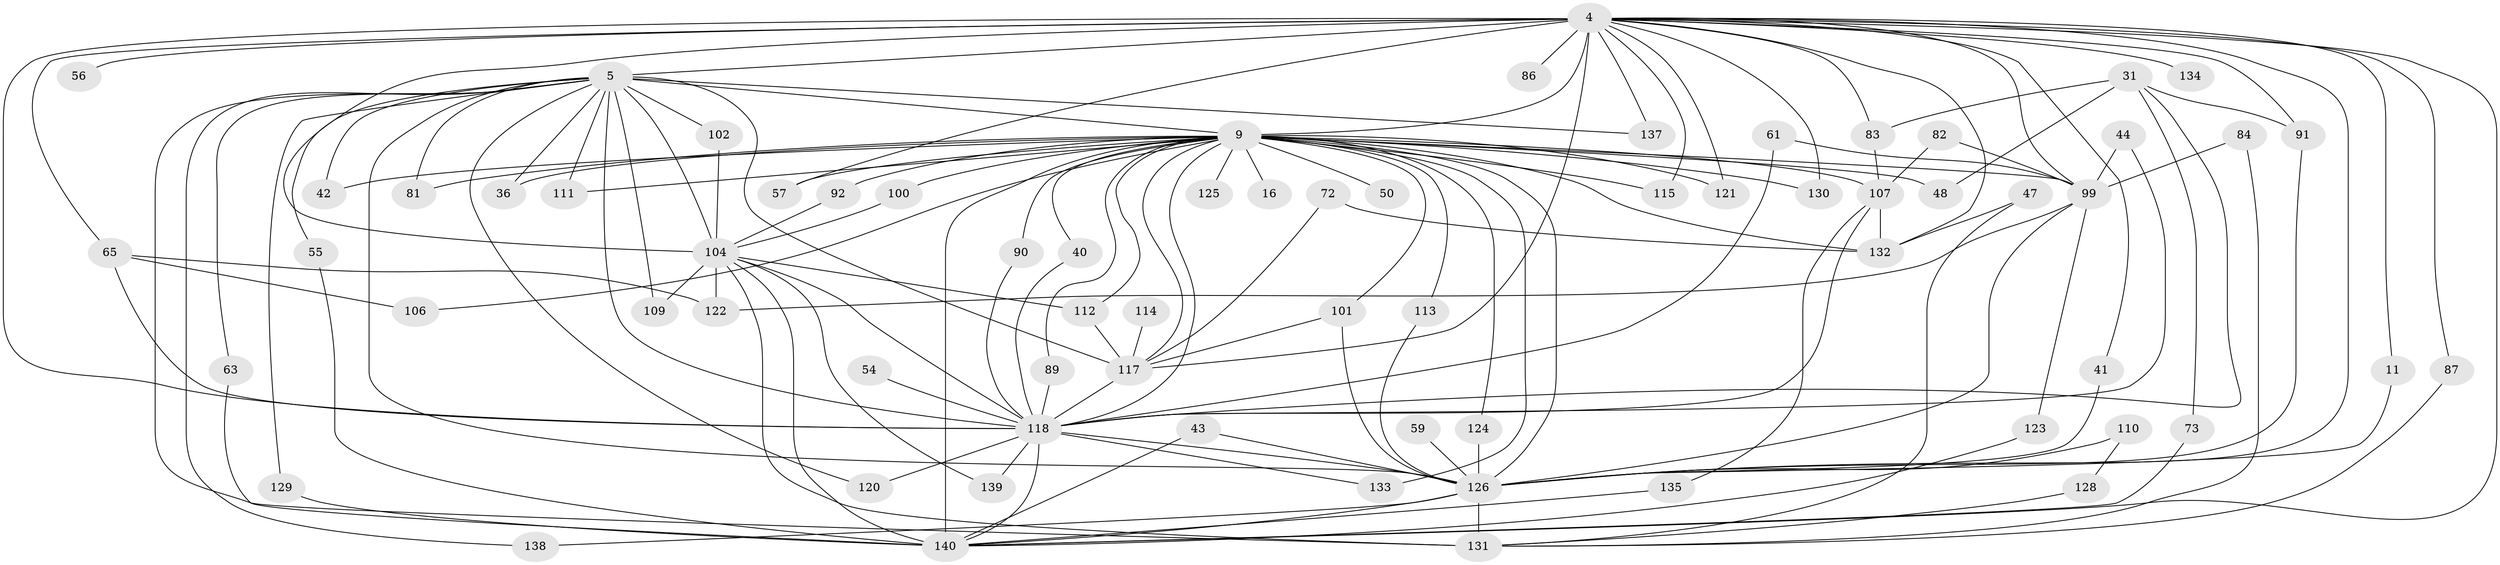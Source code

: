// original degree distribution, {25: 0.014285714285714285, 18: 0.007142857142857143, 22: 0.007142857142857143, 27: 0.007142857142857143, 17: 0.007142857142857143, 42: 0.007142857142857143, 20: 0.007142857142857143, 19: 0.007142857142857143, 21: 0.007142857142857143, 2: 0.5714285714285714, 5: 0.05714285714285714, 8: 0.02142857142857143, 4: 0.05714285714285714, 7: 0.02857142857142857, 3: 0.17142857142857143, 6: 0.02142857142857143}
// Generated by graph-tools (version 1.1) at 2025/46/03/09/25 04:46:32]
// undirected, 70 vertices, 143 edges
graph export_dot {
graph [start="1"]
  node [color=gray90,style=filled];
  4 [super="+1"];
  5 [super="+3"];
  9 [super="+6"];
  11;
  16;
  31;
  36;
  40;
  41;
  42;
  43;
  44;
  47;
  48;
  50;
  54;
  55;
  56;
  57;
  59;
  61;
  63;
  65 [super="+20"];
  72;
  73;
  81;
  82;
  83 [super="+64"];
  84;
  86;
  87;
  89;
  90;
  91 [super="+76"];
  92;
  99 [super="+74+35+77"];
  100;
  101 [super="+52+80"];
  102;
  104 [super="+33+60+88"];
  106 [super="+98"];
  107 [super="+68+95"];
  109;
  110;
  111;
  112 [super="+19+79"];
  113;
  114;
  115;
  117 [super="+51+94"];
  118 [super="+12+46+10"];
  120;
  121 [super="+67"];
  122 [super="+119"];
  123;
  124 [super="+93"];
  125;
  126 [super="+116+8"];
  128;
  129;
  130 [super="+69"];
  131 [super="+38"];
  132 [super="+26+49"];
  133;
  134;
  135;
  137;
  138;
  139;
  140 [super="+108+136+105+127"];
  4 -- 5 [weight=4];
  4 -- 9 [weight=4];
  4 -- 11;
  4 -- 56 [weight=2];
  4 -- 57;
  4 -- 83 [weight=2];
  4 -- 86 [weight=2];
  4 -- 104 [weight=6];
  4 -- 115;
  4 -- 130 [weight=2];
  4 -- 132 [weight=3];
  4 -- 134 [weight=2];
  4 -- 137;
  4 -- 87;
  4 -- 41;
  4 -- 65;
  4 -- 121;
  4 -- 118 [weight=5];
  4 -- 99;
  4 -- 140;
  4 -- 91;
  4 -- 117 [weight=2];
  4 -- 126 [weight=5];
  5 -- 9 [weight=4];
  5 -- 55;
  5 -- 111;
  5 -- 120;
  5 -- 129;
  5 -- 131 [weight=2];
  5 -- 137;
  5 -- 138;
  5 -- 81;
  5 -- 36;
  5 -- 102;
  5 -- 42;
  5 -- 109;
  5 -- 117 [weight=5];
  5 -- 63;
  5 -- 118 [weight=5];
  5 -- 126 [weight=4];
  5 -- 104;
  9 -- 16 [weight=2];
  9 -- 50 [weight=2];
  9 -- 89;
  9 -- 92;
  9 -- 99 [weight=6];
  9 -- 100;
  9 -- 113;
  9 -- 121 [weight=2];
  9 -- 125 [weight=2];
  9 -- 133;
  9 -- 130;
  9 -- 140 [weight=8];
  9 -- 36;
  9 -- 40;
  9 -- 42;
  9 -- 48;
  9 -- 57;
  9 -- 81;
  9 -- 90;
  9 -- 111;
  9 -- 115;
  9 -- 124;
  9 -- 126 [weight=5];
  9 -- 112;
  9 -- 132;
  9 -- 101;
  9 -- 118 [weight=4];
  9 -- 107 [weight=3];
  9 -- 117 [weight=2];
  9 -- 106;
  11 -- 126;
  31 -- 48;
  31 -- 73;
  31 -- 91;
  31 -- 83;
  31 -- 118 [weight=2];
  40 -- 118;
  41 -- 126;
  43 -- 126;
  43 -- 140;
  44 -- 99;
  44 -- 118;
  47 -- 132;
  47 -- 131;
  54 -- 118 [weight=2];
  55 -- 140;
  59 -- 126 [weight=2];
  61 -- 99;
  61 -- 118;
  63 -- 140;
  65 -- 106;
  65 -- 118 [weight=2];
  65 -- 122;
  72 -- 117;
  72 -- 132;
  73 -- 140;
  82 -- 99;
  82 -- 107;
  83 -- 107;
  84 -- 99;
  84 -- 131;
  87 -- 131;
  89 -- 118;
  90 -- 118;
  91 -- 126;
  92 -- 104;
  99 -- 123;
  99 -- 122;
  99 -- 126 [weight=2];
  100 -- 104;
  101 -- 117;
  101 -- 126 [weight=2];
  102 -- 104;
  104 -- 122;
  104 -- 109;
  104 -- 131;
  104 -- 118;
  104 -- 139;
  104 -- 140 [weight=2];
  104 -- 112 [weight=2];
  107 -- 135;
  107 -- 132 [weight=2];
  107 -- 118;
  110 -- 128;
  110 -- 126 [weight=2];
  112 -- 117 [weight=2];
  113 -- 126;
  114 -- 117 [weight=2];
  117 -- 118;
  118 -- 133;
  118 -- 139;
  118 -- 120;
  118 -- 126 [weight=5];
  118 -- 140 [weight=4];
  123 -- 140;
  124 -- 126 [weight=2];
  126 -- 131 [weight=3];
  126 -- 138;
  126 -- 140 [weight=2];
  128 -- 131;
  129 -- 140;
  135 -- 140;
}
